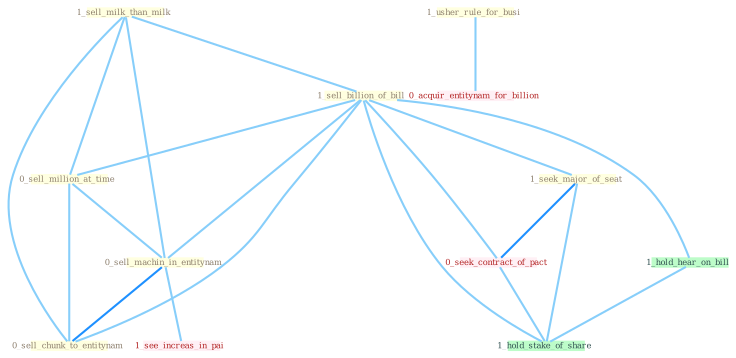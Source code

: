 Graph G{ 
    node
    [shape=polygon,style=filled,width=.5,height=.06,color="#BDFCC9",fixedsize=true,fontsize=4,
    fontcolor="#2f4f4f"];
    {node
    [color="#ffffe0", fontcolor="#8b7d6b"] "1_sell_milk_than_milk " "1_usher_rule_for_busi " "1_sell_billion_of_bill " "0_sell_million_at_time " "0_sell_machin_in_entitynam " "0_sell_chunk_to_entitynam " "1_seek_major_of_seat "}
{node [color="#fff0f5", fontcolor="#b22222"] "0_seek_contract_of_pact " "0_acquir_entitynam_for_billion " "1_see_increas_in_pai "}
edge [color="#B0E2FF"];

	"1_sell_milk_than_milk " -- "1_sell_billion_of_bill " [w="1", color="#87cefa" ];
	"1_sell_milk_than_milk " -- "0_sell_million_at_time " [w="1", color="#87cefa" ];
	"1_sell_milk_than_milk " -- "0_sell_machin_in_entitynam " [w="1", color="#87cefa" ];
	"1_sell_milk_than_milk " -- "0_sell_chunk_to_entitynam " [w="1", color="#87cefa" ];
	"1_usher_rule_for_busi " -- "0_acquir_entitynam_for_billion " [w="1", color="#87cefa" ];
	"1_sell_billion_of_bill " -- "0_sell_million_at_time " [w="1", color="#87cefa" ];
	"1_sell_billion_of_bill " -- "0_sell_machin_in_entitynam " [w="1", color="#87cefa" ];
	"1_sell_billion_of_bill " -- "0_sell_chunk_to_entitynam " [w="1", color="#87cefa" ];
	"1_sell_billion_of_bill " -- "1_seek_major_of_seat " [w="1", color="#87cefa" ];
	"1_sell_billion_of_bill " -- "0_seek_contract_of_pact " [w="1", color="#87cefa" ];
	"1_sell_billion_of_bill " -- "1_hold_hear_on_bill " [w="1", color="#87cefa" ];
	"1_sell_billion_of_bill " -- "1_hold_stake_of_share " [w="1", color="#87cefa" ];
	"0_sell_million_at_time " -- "0_sell_machin_in_entitynam " [w="1", color="#87cefa" ];
	"0_sell_million_at_time " -- "0_sell_chunk_to_entitynam " [w="1", color="#87cefa" ];
	"0_sell_machin_in_entitynam " -- "0_sell_chunk_to_entitynam " [w="2", color="#1e90ff" , len=0.8];
	"0_sell_machin_in_entitynam " -- "1_see_increas_in_pai " [w="1", color="#87cefa" ];
	"1_seek_major_of_seat " -- "0_seek_contract_of_pact " [w="2", color="#1e90ff" , len=0.8];
	"1_seek_major_of_seat " -- "1_hold_stake_of_share " [w="1", color="#87cefa" ];
	"0_seek_contract_of_pact " -- "1_hold_stake_of_share " [w="1", color="#87cefa" ];
	"1_hold_hear_on_bill " -- "1_hold_stake_of_share " [w="1", color="#87cefa" ];
}